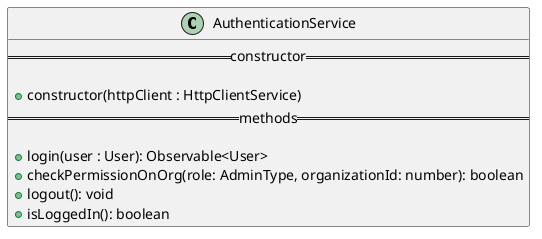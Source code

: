 @startuml LoginService
class AuthenticationService {
  == constructor ==

  + constructor(httpClient : HttpClientService)
  == methods ==

  + login(user : User): Observable<User>
  + checkPermissionOnOrg(role: AdminType, organizationId: number): boolean
  + logout(): void
  + isLoggedIn(): boolean
}
@enduml
